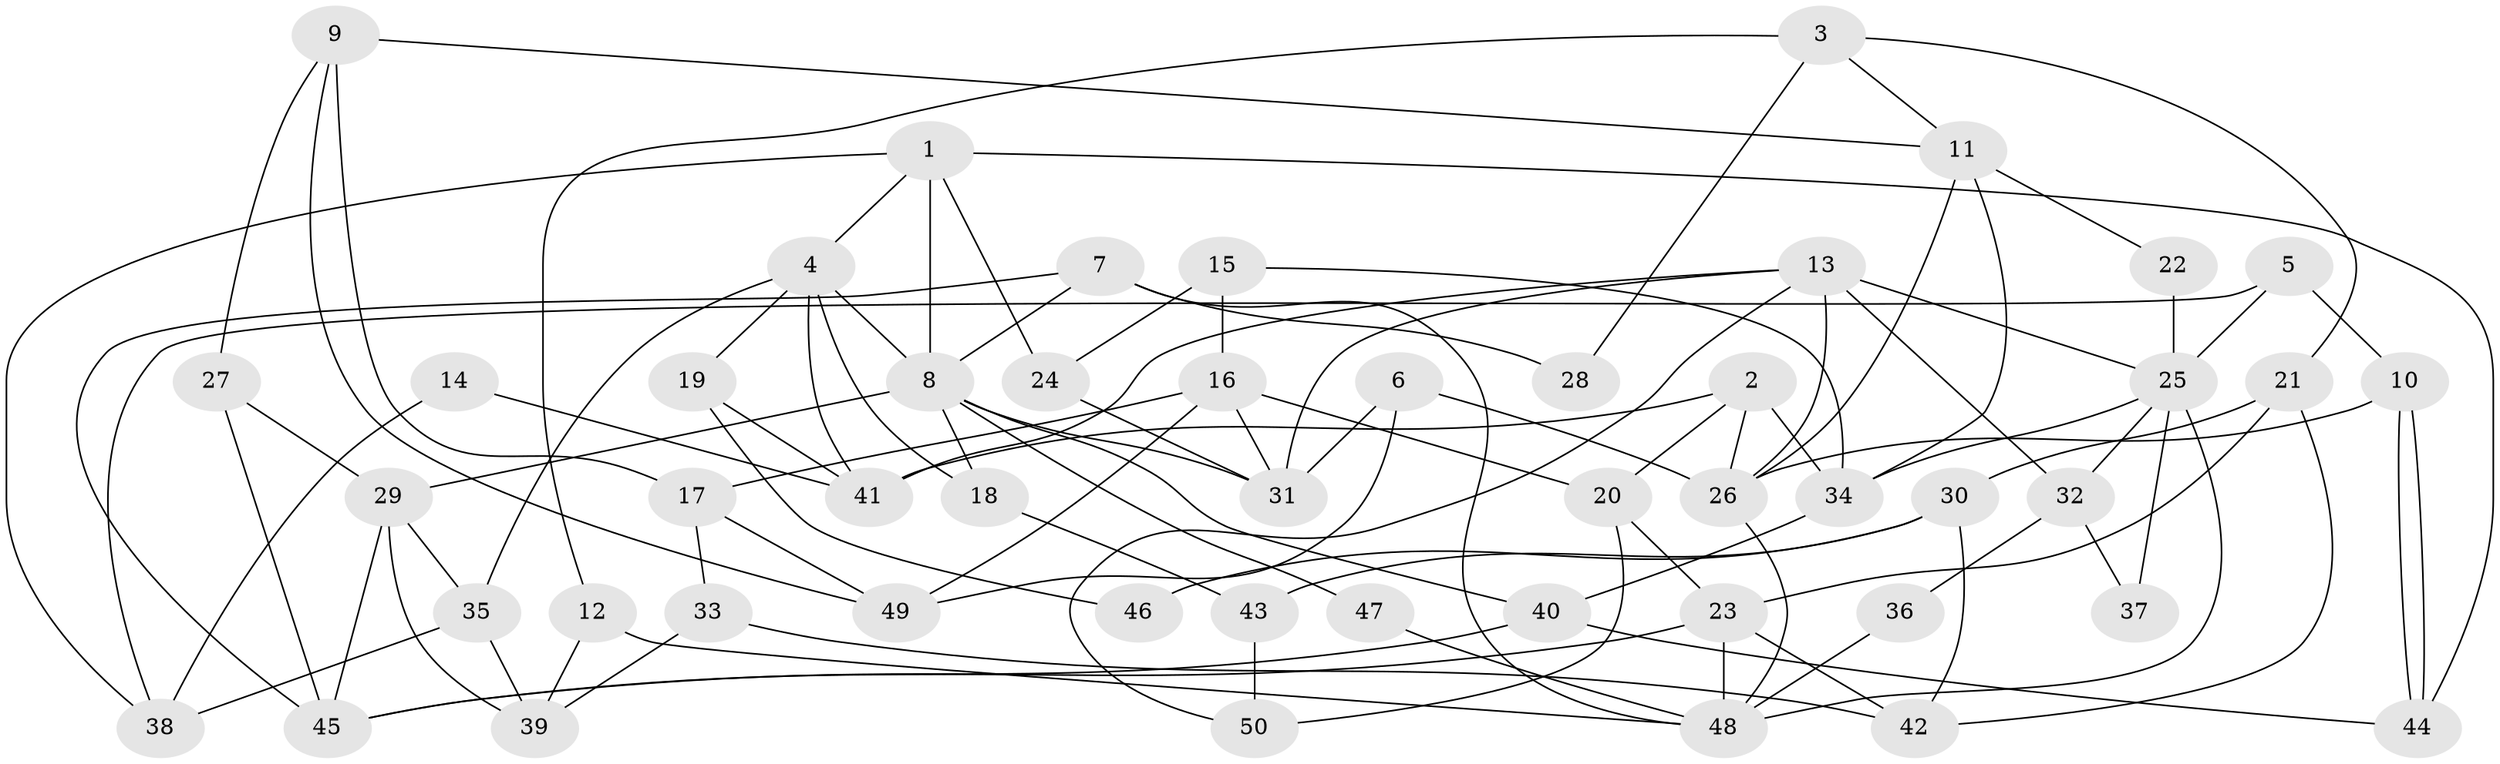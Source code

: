 // coarse degree distribution, {4: 0.22580645161290322, 6: 0.06451612903225806, 5: 0.12903225806451613, 3: 0.16129032258064516, 9: 0.0967741935483871, 2: 0.22580645161290322, 7: 0.06451612903225806, 8: 0.03225806451612903}
// Generated by graph-tools (version 1.1) at 2025/37/03/04/25 23:37:11]
// undirected, 50 vertices, 100 edges
graph export_dot {
  node [color=gray90,style=filled];
  1;
  2;
  3;
  4;
  5;
  6;
  7;
  8;
  9;
  10;
  11;
  12;
  13;
  14;
  15;
  16;
  17;
  18;
  19;
  20;
  21;
  22;
  23;
  24;
  25;
  26;
  27;
  28;
  29;
  30;
  31;
  32;
  33;
  34;
  35;
  36;
  37;
  38;
  39;
  40;
  41;
  42;
  43;
  44;
  45;
  46;
  47;
  48;
  49;
  50;
  1 -- 44;
  1 -- 8;
  1 -- 4;
  1 -- 24;
  1 -- 38;
  2 -- 41;
  2 -- 26;
  2 -- 20;
  2 -- 34;
  3 -- 21;
  3 -- 11;
  3 -- 12;
  3 -- 28;
  4 -- 35;
  4 -- 8;
  4 -- 18;
  4 -- 19;
  4 -- 41;
  5 -- 10;
  5 -- 25;
  5 -- 38;
  6 -- 49;
  6 -- 31;
  6 -- 26;
  7 -- 48;
  7 -- 8;
  7 -- 28;
  7 -- 45;
  8 -- 29;
  8 -- 18;
  8 -- 31;
  8 -- 40;
  8 -- 47;
  9 -- 49;
  9 -- 27;
  9 -- 11;
  9 -- 17;
  10 -- 44;
  10 -- 44;
  10 -- 26;
  11 -- 34;
  11 -- 22;
  11 -- 26;
  12 -- 48;
  12 -- 39;
  13 -- 26;
  13 -- 31;
  13 -- 25;
  13 -- 32;
  13 -- 41;
  13 -- 50;
  14 -- 38;
  14 -- 41;
  15 -- 34;
  15 -- 24;
  15 -- 16;
  16 -- 20;
  16 -- 17;
  16 -- 31;
  16 -- 49;
  17 -- 33;
  17 -- 49;
  18 -- 43;
  19 -- 41;
  19 -- 46;
  20 -- 23;
  20 -- 50;
  21 -- 30;
  21 -- 42;
  21 -- 23;
  22 -- 25;
  23 -- 48;
  23 -- 42;
  23 -- 45;
  24 -- 31;
  25 -- 34;
  25 -- 32;
  25 -- 37;
  25 -- 48;
  26 -- 48;
  27 -- 45;
  27 -- 29;
  29 -- 45;
  29 -- 35;
  29 -- 39;
  30 -- 42;
  30 -- 43;
  30 -- 46;
  32 -- 36;
  32 -- 37;
  33 -- 39;
  33 -- 42;
  34 -- 40;
  35 -- 38;
  35 -- 39;
  36 -- 48;
  40 -- 45;
  40 -- 44;
  43 -- 50;
  47 -- 48;
}
